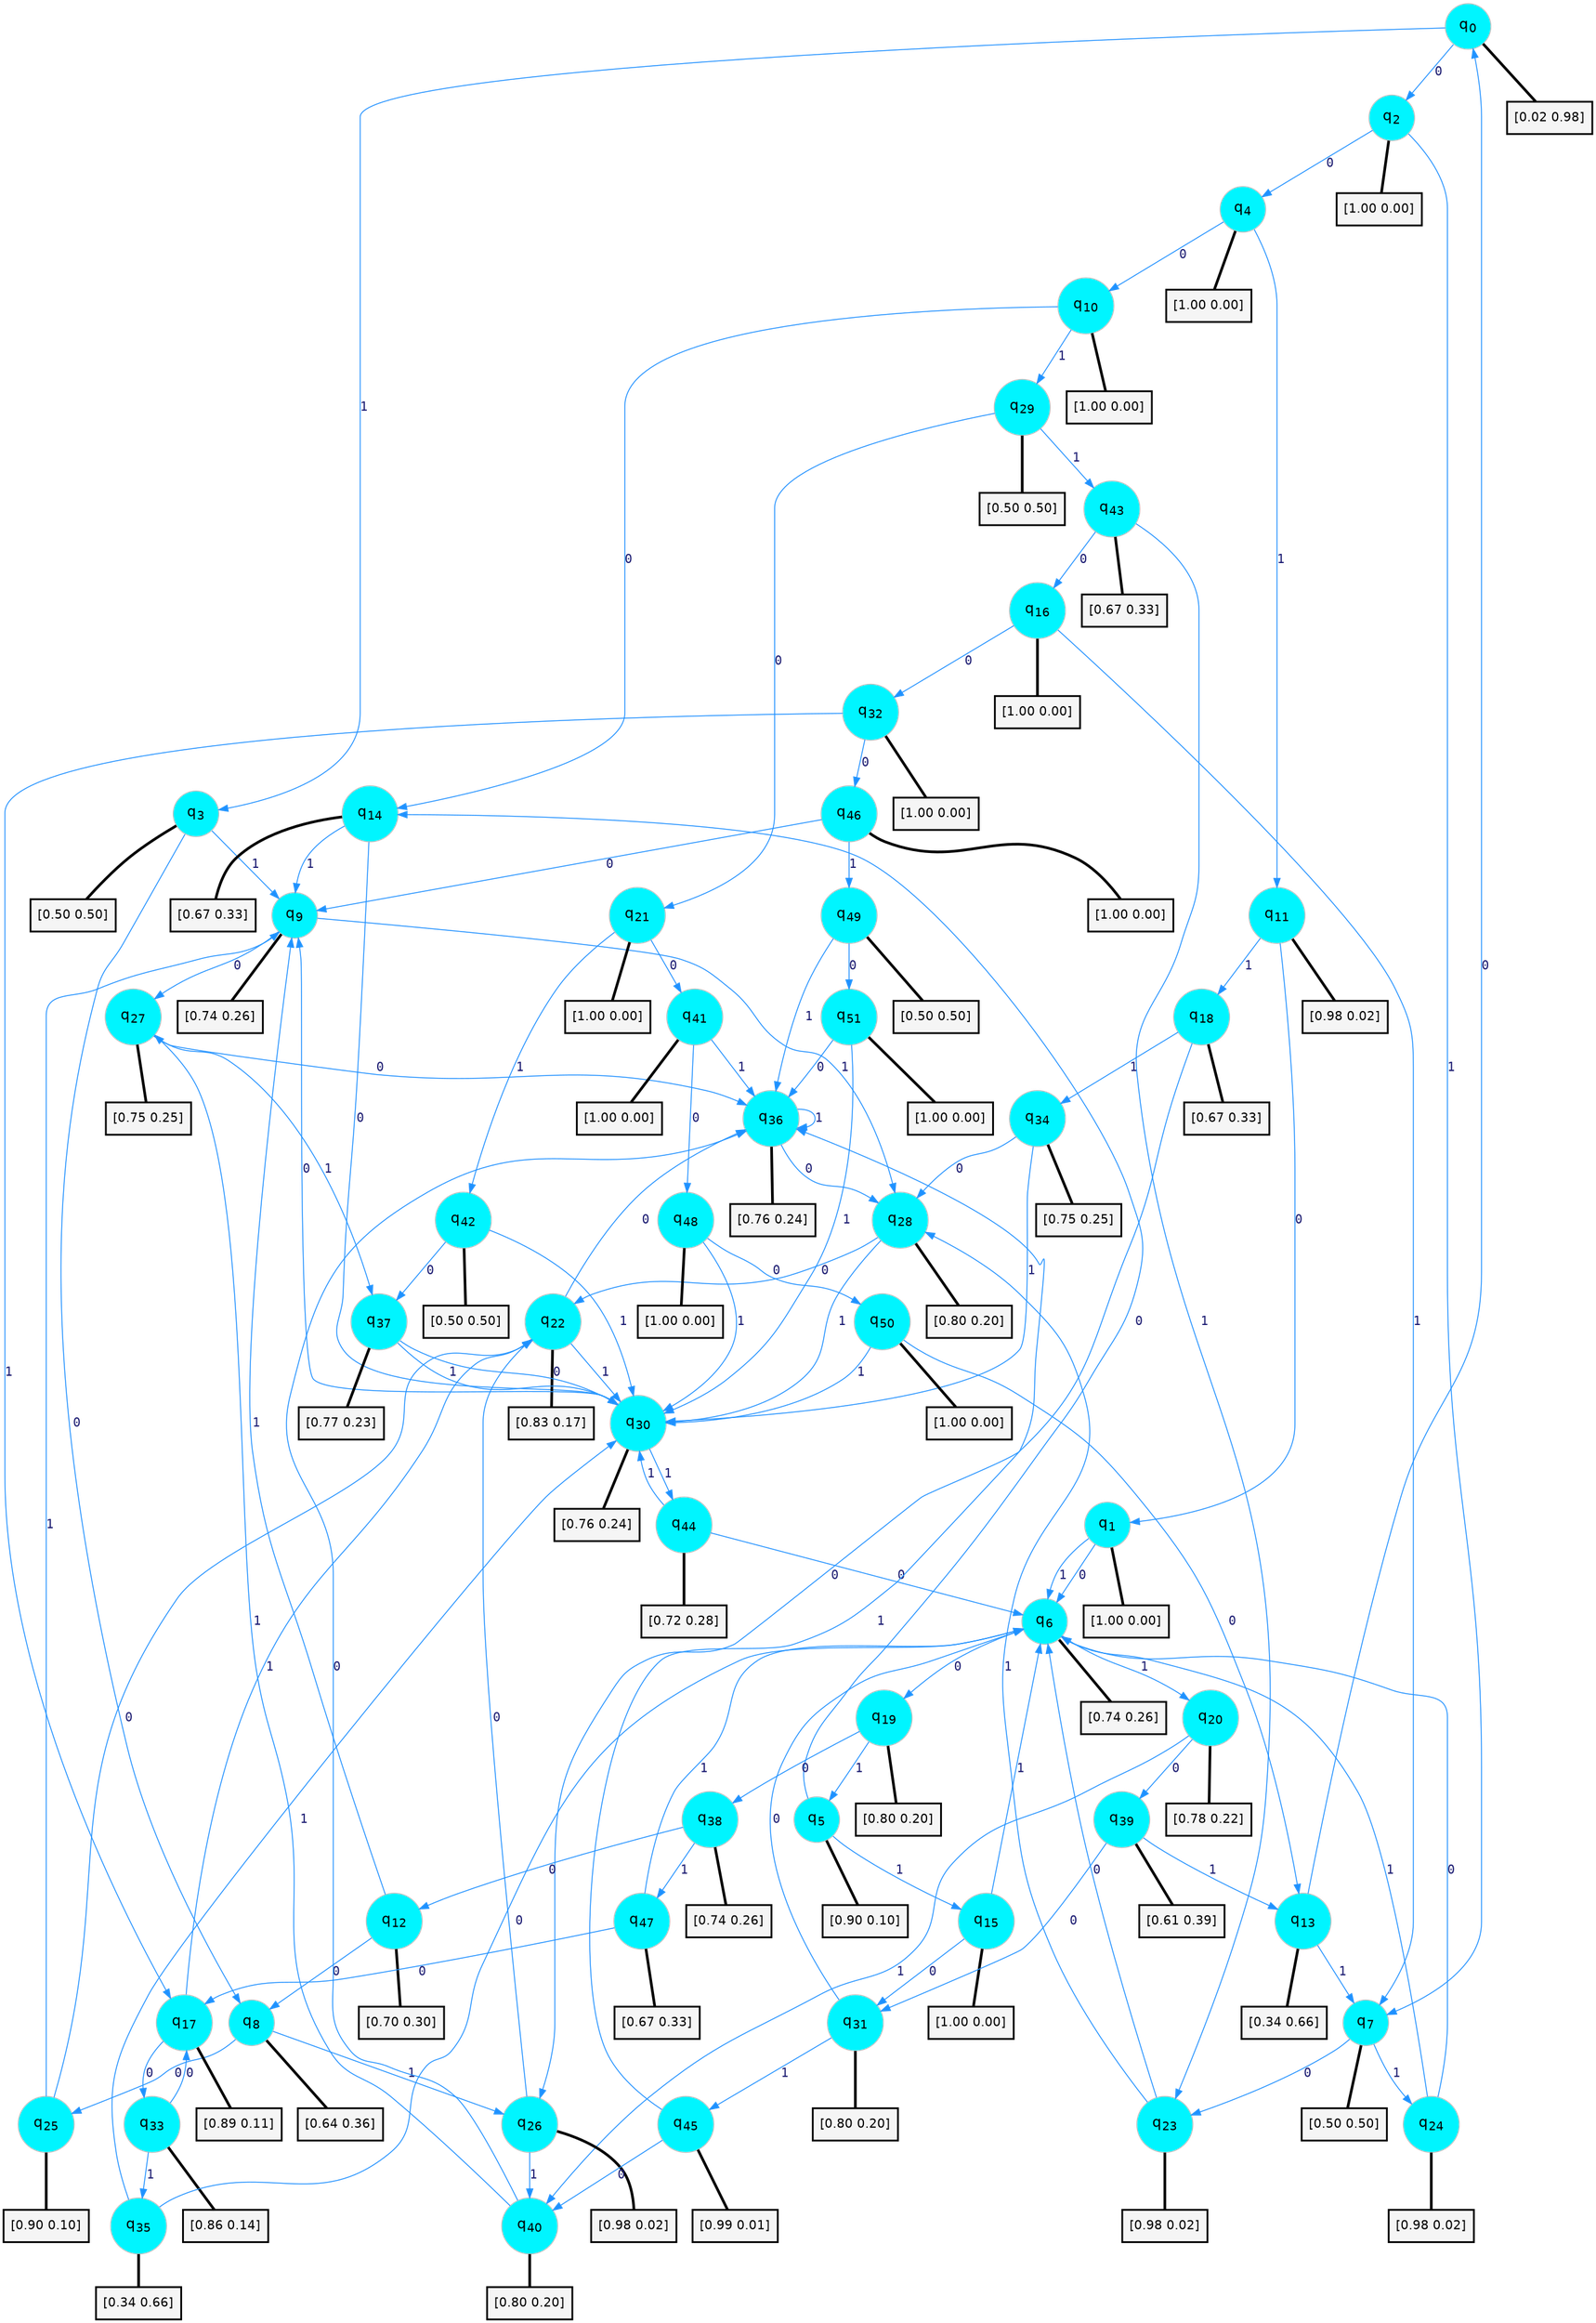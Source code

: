 digraph G {
graph [
bgcolor=transparent, dpi=300, rankdir=TD, size="40,25"];
node [
color=gray, fillcolor=turquoise1, fontcolor=black, fontname=Helvetica, fontsize=16, fontweight=bold, shape=circle, style=filled];
edge [
arrowsize=1, color=dodgerblue1, fontcolor=midnightblue, fontname=courier, fontweight=bold, penwidth=1, style=solid, weight=20];
0[label=<q<SUB>0</SUB>>];
1[label=<q<SUB>1</SUB>>];
2[label=<q<SUB>2</SUB>>];
3[label=<q<SUB>3</SUB>>];
4[label=<q<SUB>4</SUB>>];
5[label=<q<SUB>5</SUB>>];
6[label=<q<SUB>6</SUB>>];
7[label=<q<SUB>7</SUB>>];
8[label=<q<SUB>8</SUB>>];
9[label=<q<SUB>9</SUB>>];
10[label=<q<SUB>10</SUB>>];
11[label=<q<SUB>11</SUB>>];
12[label=<q<SUB>12</SUB>>];
13[label=<q<SUB>13</SUB>>];
14[label=<q<SUB>14</SUB>>];
15[label=<q<SUB>15</SUB>>];
16[label=<q<SUB>16</SUB>>];
17[label=<q<SUB>17</SUB>>];
18[label=<q<SUB>18</SUB>>];
19[label=<q<SUB>19</SUB>>];
20[label=<q<SUB>20</SUB>>];
21[label=<q<SUB>21</SUB>>];
22[label=<q<SUB>22</SUB>>];
23[label=<q<SUB>23</SUB>>];
24[label=<q<SUB>24</SUB>>];
25[label=<q<SUB>25</SUB>>];
26[label=<q<SUB>26</SUB>>];
27[label=<q<SUB>27</SUB>>];
28[label=<q<SUB>28</SUB>>];
29[label=<q<SUB>29</SUB>>];
30[label=<q<SUB>30</SUB>>];
31[label=<q<SUB>31</SUB>>];
32[label=<q<SUB>32</SUB>>];
33[label=<q<SUB>33</SUB>>];
34[label=<q<SUB>34</SUB>>];
35[label=<q<SUB>35</SUB>>];
36[label=<q<SUB>36</SUB>>];
37[label=<q<SUB>37</SUB>>];
38[label=<q<SUB>38</SUB>>];
39[label=<q<SUB>39</SUB>>];
40[label=<q<SUB>40</SUB>>];
41[label=<q<SUB>41</SUB>>];
42[label=<q<SUB>42</SUB>>];
43[label=<q<SUB>43</SUB>>];
44[label=<q<SUB>44</SUB>>];
45[label=<q<SUB>45</SUB>>];
46[label=<q<SUB>46</SUB>>];
47[label=<q<SUB>47</SUB>>];
48[label=<q<SUB>48</SUB>>];
49[label=<q<SUB>49</SUB>>];
50[label=<q<SUB>50</SUB>>];
51[label=<q<SUB>51</SUB>>];
52[label="[0.02 0.98]", shape=box,fontcolor=black, fontname=Helvetica, fontsize=14, penwidth=2, fillcolor=whitesmoke,color=black];
53[label="[1.00 0.00]", shape=box,fontcolor=black, fontname=Helvetica, fontsize=14, penwidth=2, fillcolor=whitesmoke,color=black];
54[label="[1.00 0.00]", shape=box,fontcolor=black, fontname=Helvetica, fontsize=14, penwidth=2, fillcolor=whitesmoke,color=black];
55[label="[0.50 0.50]", shape=box,fontcolor=black, fontname=Helvetica, fontsize=14, penwidth=2, fillcolor=whitesmoke,color=black];
56[label="[1.00 0.00]", shape=box,fontcolor=black, fontname=Helvetica, fontsize=14, penwidth=2, fillcolor=whitesmoke,color=black];
57[label="[0.90 0.10]", shape=box,fontcolor=black, fontname=Helvetica, fontsize=14, penwidth=2, fillcolor=whitesmoke,color=black];
58[label="[0.74 0.26]", shape=box,fontcolor=black, fontname=Helvetica, fontsize=14, penwidth=2, fillcolor=whitesmoke,color=black];
59[label="[0.50 0.50]", shape=box,fontcolor=black, fontname=Helvetica, fontsize=14, penwidth=2, fillcolor=whitesmoke,color=black];
60[label="[0.64 0.36]", shape=box,fontcolor=black, fontname=Helvetica, fontsize=14, penwidth=2, fillcolor=whitesmoke,color=black];
61[label="[0.74 0.26]", shape=box,fontcolor=black, fontname=Helvetica, fontsize=14, penwidth=2, fillcolor=whitesmoke,color=black];
62[label="[1.00 0.00]", shape=box,fontcolor=black, fontname=Helvetica, fontsize=14, penwidth=2, fillcolor=whitesmoke,color=black];
63[label="[0.98 0.02]", shape=box,fontcolor=black, fontname=Helvetica, fontsize=14, penwidth=2, fillcolor=whitesmoke,color=black];
64[label="[0.70 0.30]", shape=box,fontcolor=black, fontname=Helvetica, fontsize=14, penwidth=2, fillcolor=whitesmoke,color=black];
65[label="[0.34 0.66]", shape=box,fontcolor=black, fontname=Helvetica, fontsize=14, penwidth=2, fillcolor=whitesmoke,color=black];
66[label="[0.67 0.33]", shape=box,fontcolor=black, fontname=Helvetica, fontsize=14, penwidth=2, fillcolor=whitesmoke,color=black];
67[label="[1.00 0.00]", shape=box,fontcolor=black, fontname=Helvetica, fontsize=14, penwidth=2, fillcolor=whitesmoke,color=black];
68[label="[1.00 0.00]", shape=box,fontcolor=black, fontname=Helvetica, fontsize=14, penwidth=2, fillcolor=whitesmoke,color=black];
69[label="[0.89 0.11]", shape=box,fontcolor=black, fontname=Helvetica, fontsize=14, penwidth=2, fillcolor=whitesmoke,color=black];
70[label="[0.67 0.33]", shape=box,fontcolor=black, fontname=Helvetica, fontsize=14, penwidth=2, fillcolor=whitesmoke,color=black];
71[label="[0.80 0.20]", shape=box,fontcolor=black, fontname=Helvetica, fontsize=14, penwidth=2, fillcolor=whitesmoke,color=black];
72[label="[0.78 0.22]", shape=box,fontcolor=black, fontname=Helvetica, fontsize=14, penwidth=2, fillcolor=whitesmoke,color=black];
73[label="[1.00 0.00]", shape=box,fontcolor=black, fontname=Helvetica, fontsize=14, penwidth=2, fillcolor=whitesmoke,color=black];
74[label="[0.83 0.17]", shape=box,fontcolor=black, fontname=Helvetica, fontsize=14, penwidth=2, fillcolor=whitesmoke,color=black];
75[label="[0.98 0.02]", shape=box,fontcolor=black, fontname=Helvetica, fontsize=14, penwidth=2, fillcolor=whitesmoke,color=black];
76[label="[0.98 0.02]", shape=box,fontcolor=black, fontname=Helvetica, fontsize=14, penwidth=2, fillcolor=whitesmoke,color=black];
77[label="[0.90 0.10]", shape=box,fontcolor=black, fontname=Helvetica, fontsize=14, penwidth=2, fillcolor=whitesmoke,color=black];
78[label="[0.98 0.02]", shape=box,fontcolor=black, fontname=Helvetica, fontsize=14, penwidth=2, fillcolor=whitesmoke,color=black];
79[label="[0.75 0.25]", shape=box,fontcolor=black, fontname=Helvetica, fontsize=14, penwidth=2, fillcolor=whitesmoke,color=black];
80[label="[0.80 0.20]", shape=box,fontcolor=black, fontname=Helvetica, fontsize=14, penwidth=2, fillcolor=whitesmoke,color=black];
81[label="[0.50 0.50]", shape=box,fontcolor=black, fontname=Helvetica, fontsize=14, penwidth=2, fillcolor=whitesmoke,color=black];
82[label="[0.76 0.24]", shape=box,fontcolor=black, fontname=Helvetica, fontsize=14, penwidth=2, fillcolor=whitesmoke,color=black];
83[label="[0.80 0.20]", shape=box,fontcolor=black, fontname=Helvetica, fontsize=14, penwidth=2, fillcolor=whitesmoke,color=black];
84[label="[1.00 0.00]", shape=box,fontcolor=black, fontname=Helvetica, fontsize=14, penwidth=2, fillcolor=whitesmoke,color=black];
85[label="[0.86 0.14]", shape=box,fontcolor=black, fontname=Helvetica, fontsize=14, penwidth=2, fillcolor=whitesmoke,color=black];
86[label="[0.75 0.25]", shape=box,fontcolor=black, fontname=Helvetica, fontsize=14, penwidth=2, fillcolor=whitesmoke,color=black];
87[label="[0.34 0.66]", shape=box,fontcolor=black, fontname=Helvetica, fontsize=14, penwidth=2, fillcolor=whitesmoke,color=black];
88[label="[0.76 0.24]", shape=box,fontcolor=black, fontname=Helvetica, fontsize=14, penwidth=2, fillcolor=whitesmoke,color=black];
89[label="[0.77 0.23]", shape=box,fontcolor=black, fontname=Helvetica, fontsize=14, penwidth=2, fillcolor=whitesmoke,color=black];
90[label="[0.74 0.26]", shape=box,fontcolor=black, fontname=Helvetica, fontsize=14, penwidth=2, fillcolor=whitesmoke,color=black];
91[label="[0.61 0.39]", shape=box,fontcolor=black, fontname=Helvetica, fontsize=14, penwidth=2, fillcolor=whitesmoke,color=black];
92[label="[0.80 0.20]", shape=box,fontcolor=black, fontname=Helvetica, fontsize=14, penwidth=2, fillcolor=whitesmoke,color=black];
93[label="[1.00 0.00]", shape=box,fontcolor=black, fontname=Helvetica, fontsize=14, penwidth=2, fillcolor=whitesmoke,color=black];
94[label="[0.50 0.50]", shape=box,fontcolor=black, fontname=Helvetica, fontsize=14, penwidth=2, fillcolor=whitesmoke,color=black];
95[label="[0.67 0.33]", shape=box,fontcolor=black, fontname=Helvetica, fontsize=14, penwidth=2, fillcolor=whitesmoke,color=black];
96[label="[0.72 0.28]", shape=box,fontcolor=black, fontname=Helvetica, fontsize=14, penwidth=2, fillcolor=whitesmoke,color=black];
97[label="[0.99 0.01]", shape=box,fontcolor=black, fontname=Helvetica, fontsize=14, penwidth=2, fillcolor=whitesmoke,color=black];
98[label="[1.00 0.00]", shape=box,fontcolor=black, fontname=Helvetica, fontsize=14, penwidth=2, fillcolor=whitesmoke,color=black];
99[label="[0.67 0.33]", shape=box,fontcolor=black, fontname=Helvetica, fontsize=14, penwidth=2, fillcolor=whitesmoke,color=black];
100[label="[1.00 0.00]", shape=box,fontcolor=black, fontname=Helvetica, fontsize=14, penwidth=2, fillcolor=whitesmoke,color=black];
101[label="[0.50 0.50]", shape=box,fontcolor=black, fontname=Helvetica, fontsize=14, penwidth=2, fillcolor=whitesmoke,color=black];
102[label="[1.00 0.00]", shape=box,fontcolor=black, fontname=Helvetica, fontsize=14, penwidth=2, fillcolor=whitesmoke,color=black];
103[label="[1.00 0.00]", shape=box,fontcolor=black, fontname=Helvetica, fontsize=14, penwidth=2, fillcolor=whitesmoke,color=black];
0->2 [label=0];
0->3 [label=1];
0->52 [arrowhead=none, penwidth=3,color=black];
1->6 [label=0];
1->6 [label=1];
1->53 [arrowhead=none, penwidth=3,color=black];
2->4 [label=0];
2->7 [label=1];
2->54 [arrowhead=none, penwidth=3,color=black];
3->8 [label=0];
3->9 [label=1];
3->55 [arrowhead=none, penwidth=3,color=black];
4->10 [label=0];
4->11 [label=1];
4->56 [arrowhead=none, penwidth=3,color=black];
5->14 [label=0];
5->15 [label=1];
5->57 [arrowhead=none, penwidth=3,color=black];
6->19 [label=0];
6->20 [label=1];
6->58 [arrowhead=none, penwidth=3,color=black];
7->23 [label=0];
7->24 [label=1];
7->59 [arrowhead=none, penwidth=3,color=black];
8->25 [label=0];
8->26 [label=1];
8->60 [arrowhead=none, penwidth=3,color=black];
9->27 [label=0];
9->28 [label=1];
9->61 [arrowhead=none, penwidth=3,color=black];
10->14 [label=0];
10->29 [label=1];
10->62 [arrowhead=none, penwidth=3,color=black];
11->1 [label=0];
11->18 [label=1];
11->63 [arrowhead=none, penwidth=3,color=black];
12->8 [label=0];
12->9 [label=1];
12->64 [arrowhead=none, penwidth=3,color=black];
13->0 [label=0];
13->7 [label=1];
13->65 [arrowhead=none, penwidth=3,color=black];
14->30 [label=0];
14->9 [label=1];
14->66 [arrowhead=none, penwidth=3,color=black];
15->31 [label=0];
15->6 [label=1];
15->67 [arrowhead=none, penwidth=3,color=black];
16->32 [label=0];
16->7 [label=1];
16->68 [arrowhead=none, penwidth=3,color=black];
17->33 [label=0];
17->22 [label=1];
17->69 [arrowhead=none, penwidth=3,color=black];
18->26 [label=0];
18->34 [label=1];
18->70 [arrowhead=none, penwidth=3,color=black];
19->38 [label=0];
19->5 [label=1];
19->71 [arrowhead=none, penwidth=3,color=black];
20->39 [label=0];
20->40 [label=1];
20->72 [arrowhead=none, penwidth=3,color=black];
21->41 [label=0];
21->42 [label=1];
21->73 [arrowhead=none, penwidth=3,color=black];
22->36 [label=0];
22->30 [label=1];
22->74 [arrowhead=none, penwidth=3,color=black];
23->6 [label=0];
23->28 [label=1];
23->75 [arrowhead=none, penwidth=3,color=black];
24->6 [label=0];
24->6 [label=1];
24->76 [arrowhead=none, penwidth=3,color=black];
25->22 [label=0];
25->9 [label=1];
25->77 [arrowhead=none, penwidth=3,color=black];
26->22 [label=0];
26->40 [label=1];
26->78 [arrowhead=none, penwidth=3,color=black];
27->36 [label=0];
27->37 [label=1];
27->79 [arrowhead=none, penwidth=3,color=black];
28->22 [label=0];
28->30 [label=1];
28->80 [arrowhead=none, penwidth=3,color=black];
29->21 [label=0];
29->43 [label=1];
29->81 [arrowhead=none, penwidth=3,color=black];
30->9 [label=0];
30->44 [label=1];
30->82 [arrowhead=none, penwidth=3,color=black];
31->6 [label=0];
31->45 [label=1];
31->83 [arrowhead=none, penwidth=3,color=black];
32->46 [label=0];
32->17 [label=1];
32->84 [arrowhead=none, penwidth=3,color=black];
33->17 [label=0];
33->35 [label=1];
33->85 [arrowhead=none, penwidth=3,color=black];
34->28 [label=0];
34->30 [label=1];
34->86 [arrowhead=none, penwidth=3,color=black];
35->6 [label=0];
35->30 [label=1];
35->87 [arrowhead=none, penwidth=3,color=black];
36->28 [label=0];
36->36 [label=1];
36->88 [arrowhead=none, penwidth=3,color=black];
37->30 [label=0];
37->30 [label=1];
37->89 [arrowhead=none, penwidth=3,color=black];
38->12 [label=0];
38->47 [label=1];
38->90 [arrowhead=none, penwidth=3,color=black];
39->31 [label=0];
39->13 [label=1];
39->91 [arrowhead=none, penwidth=3,color=black];
40->36 [label=0];
40->27 [label=1];
40->92 [arrowhead=none, penwidth=3,color=black];
41->48 [label=0];
41->36 [label=1];
41->93 [arrowhead=none, penwidth=3,color=black];
42->37 [label=0];
42->30 [label=1];
42->94 [arrowhead=none, penwidth=3,color=black];
43->16 [label=0];
43->23 [label=1];
43->95 [arrowhead=none, penwidth=3,color=black];
44->6 [label=0];
44->30 [label=1];
44->96 [arrowhead=none, penwidth=3,color=black];
45->40 [label=0];
45->36 [label=1];
45->97 [arrowhead=none, penwidth=3,color=black];
46->9 [label=0];
46->49 [label=1];
46->98 [arrowhead=none, penwidth=3,color=black];
47->17 [label=0];
47->6 [label=1];
47->99 [arrowhead=none, penwidth=3,color=black];
48->50 [label=0];
48->30 [label=1];
48->100 [arrowhead=none, penwidth=3,color=black];
49->51 [label=0];
49->36 [label=1];
49->101 [arrowhead=none, penwidth=3,color=black];
50->13 [label=0];
50->30 [label=1];
50->102 [arrowhead=none, penwidth=3,color=black];
51->36 [label=0];
51->30 [label=1];
51->103 [arrowhead=none, penwidth=3,color=black];
}
